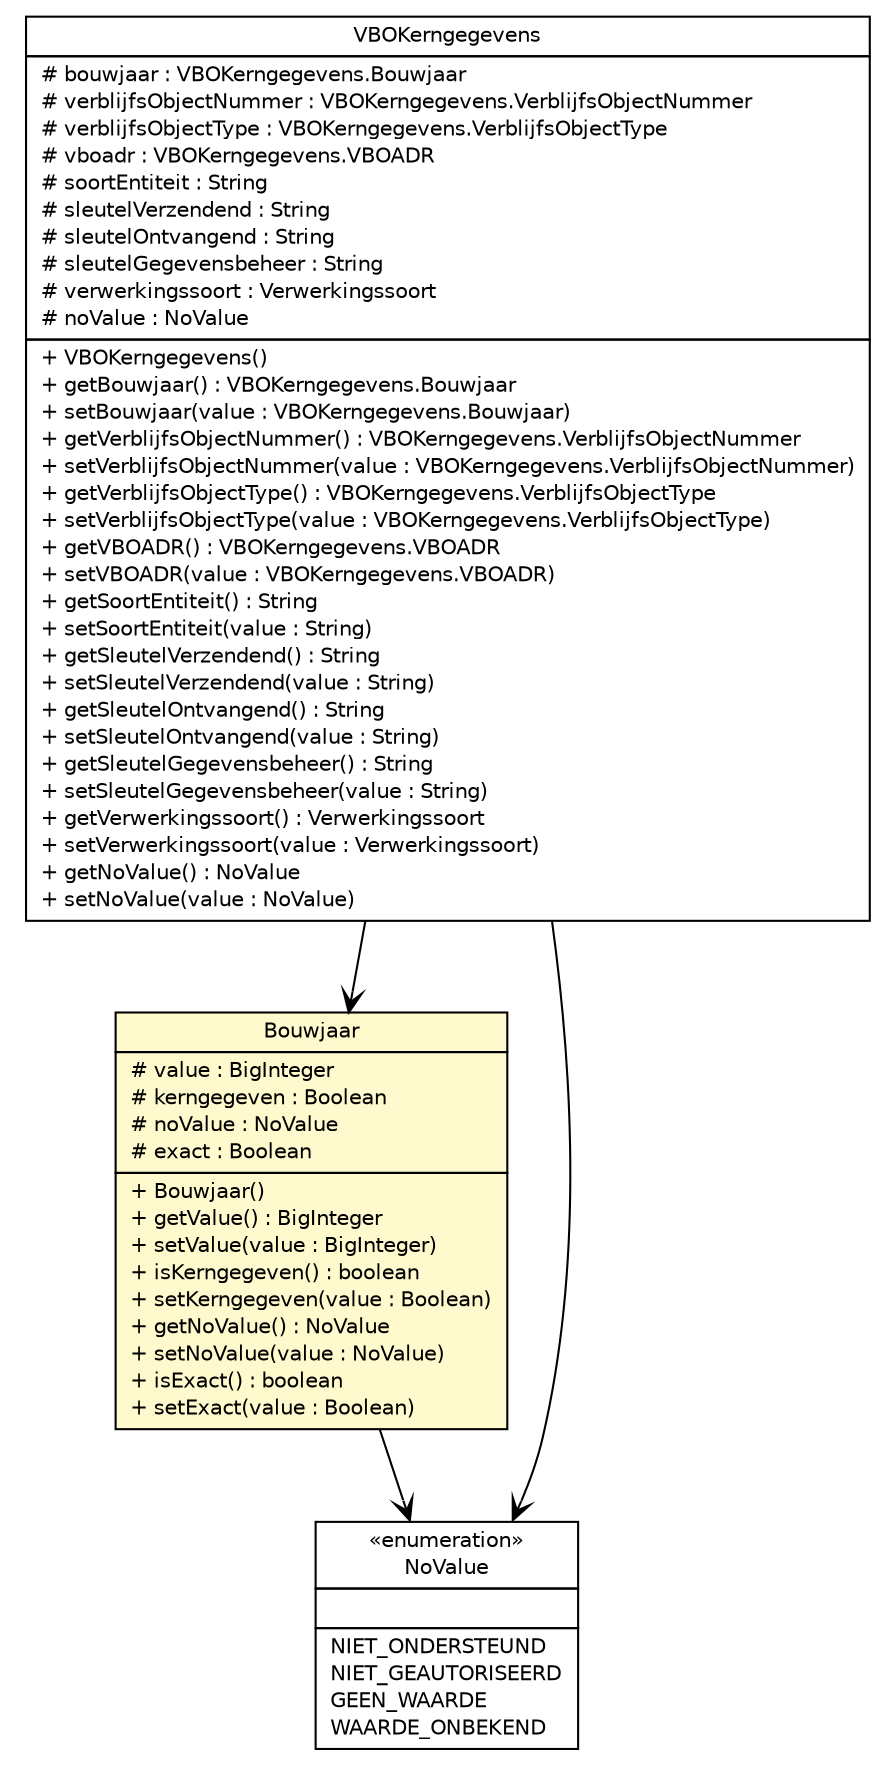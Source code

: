 #!/usr/local/bin/dot
#
# Class diagram 
# Generated by UMLGraph version R5_6-24-gf6e263 (http://www.umlgraph.org/)
#

digraph G {
	edge [fontname="Helvetica",fontsize=10,labelfontname="Helvetica",labelfontsize=10];
	node [fontname="Helvetica",fontsize=10,shape=plaintext];
	nodesep=0.25;
	ranksep=0.5;
	// nl.egem.stuf.sector.bg._0204.VBOKerngegevens
	c228326 [label=<<table title="nl.egem.stuf.sector.bg._0204.VBOKerngegevens" border="0" cellborder="1" cellspacing="0" cellpadding="2" port="p" href="./VBOKerngegevens.html">
		<tr><td><table border="0" cellspacing="0" cellpadding="1">
<tr><td align="center" balign="center"> VBOKerngegevens </td></tr>
		</table></td></tr>
		<tr><td><table border="0" cellspacing="0" cellpadding="1">
<tr><td align="left" balign="left"> # bouwjaar : VBOKerngegevens.Bouwjaar </td></tr>
<tr><td align="left" balign="left"> # verblijfsObjectNummer : VBOKerngegevens.VerblijfsObjectNummer </td></tr>
<tr><td align="left" balign="left"> # verblijfsObjectType : VBOKerngegevens.VerblijfsObjectType </td></tr>
<tr><td align="left" balign="left"> # vboadr : VBOKerngegevens.VBOADR </td></tr>
<tr><td align="left" balign="left"> # soortEntiteit : String </td></tr>
<tr><td align="left" balign="left"> # sleutelVerzendend : String </td></tr>
<tr><td align="left" balign="left"> # sleutelOntvangend : String </td></tr>
<tr><td align="left" balign="left"> # sleutelGegevensbeheer : String </td></tr>
<tr><td align="left" balign="left"> # verwerkingssoort : Verwerkingssoort </td></tr>
<tr><td align="left" balign="left"> # noValue : NoValue </td></tr>
		</table></td></tr>
		<tr><td><table border="0" cellspacing="0" cellpadding="1">
<tr><td align="left" balign="left"> + VBOKerngegevens() </td></tr>
<tr><td align="left" balign="left"> + getBouwjaar() : VBOKerngegevens.Bouwjaar </td></tr>
<tr><td align="left" balign="left"> + setBouwjaar(value : VBOKerngegevens.Bouwjaar) </td></tr>
<tr><td align="left" balign="left"> + getVerblijfsObjectNummer() : VBOKerngegevens.VerblijfsObjectNummer </td></tr>
<tr><td align="left" balign="left"> + setVerblijfsObjectNummer(value : VBOKerngegevens.VerblijfsObjectNummer) </td></tr>
<tr><td align="left" balign="left"> + getVerblijfsObjectType() : VBOKerngegevens.VerblijfsObjectType </td></tr>
<tr><td align="left" balign="left"> + setVerblijfsObjectType(value : VBOKerngegevens.VerblijfsObjectType) </td></tr>
<tr><td align="left" balign="left"> + getVBOADR() : VBOKerngegevens.VBOADR </td></tr>
<tr><td align="left" balign="left"> + setVBOADR(value : VBOKerngegevens.VBOADR) </td></tr>
<tr><td align="left" balign="left"> + getSoortEntiteit() : String </td></tr>
<tr><td align="left" balign="left"> + setSoortEntiteit(value : String) </td></tr>
<tr><td align="left" balign="left"> + getSleutelVerzendend() : String </td></tr>
<tr><td align="left" balign="left"> + setSleutelVerzendend(value : String) </td></tr>
<tr><td align="left" balign="left"> + getSleutelOntvangend() : String </td></tr>
<tr><td align="left" balign="left"> + setSleutelOntvangend(value : String) </td></tr>
<tr><td align="left" balign="left"> + getSleutelGegevensbeheer() : String </td></tr>
<tr><td align="left" balign="left"> + setSleutelGegevensbeheer(value : String) </td></tr>
<tr><td align="left" balign="left"> + getVerwerkingssoort() : Verwerkingssoort </td></tr>
<tr><td align="left" balign="left"> + setVerwerkingssoort(value : Verwerkingssoort) </td></tr>
<tr><td align="left" balign="left"> + getNoValue() : NoValue </td></tr>
<tr><td align="left" balign="left"> + setNoValue(value : NoValue) </td></tr>
		</table></td></tr>
		</table>>, URL="./VBOKerngegevens.html", fontname="Helvetica", fontcolor="black", fontsize=10.0];
	// nl.egem.stuf.sector.bg._0204.VBOKerngegevens.Bouwjaar
	c228327 [label=<<table title="nl.egem.stuf.sector.bg._0204.VBOKerngegevens.Bouwjaar" border="0" cellborder="1" cellspacing="0" cellpadding="2" port="p" bgcolor="lemonChiffon" href="./VBOKerngegevens.Bouwjaar.html">
		<tr><td><table border="0" cellspacing="0" cellpadding="1">
<tr><td align="center" balign="center"> Bouwjaar </td></tr>
		</table></td></tr>
		<tr><td><table border="0" cellspacing="0" cellpadding="1">
<tr><td align="left" balign="left"> # value : BigInteger </td></tr>
<tr><td align="left" balign="left"> # kerngegeven : Boolean </td></tr>
<tr><td align="left" balign="left"> # noValue : NoValue </td></tr>
<tr><td align="left" balign="left"> # exact : Boolean </td></tr>
		</table></td></tr>
		<tr><td><table border="0" cellspacing="0" cellpadding="1">
<tr><td align="left" balign="left"> + Bouwjaar() </td></tr>
<tr><td align="left" balign="left"> + getValue() : BigInteger </td></tr>
<tr><td align="left" balign="left"> + setValue(value : BigInteger) </td></tr>
<tr><td align="left" balign="left"> + isKerngegeven() : boolean </td></tr>
<tr><td align="left" balign="left"> + setKerngegeven(value : Boolean) </td></tr>
<tr><td align="left" balign="left"> + getNoValue() : NoValue </td></tr>
<tr><td align="left" balign="left"> + setNoValue(value : NoValue) </td></tr>
<tr><td align="left" balign="left"> + isExact() : boolean </td></tr>
<tr><td align="left" balign="left"> + setExact(value : Boolean) </td></tr>
		</table></td></tr>
		</table>>, URL="./VBOKerngegevens.Bouwjaar.html", fontname="Helvetica", fontcolor="black", fontsize=10.0];
	// nl.egem.stuf.stuf0204.NoValue
	c228719 [label=<<table title="nl.egem.stuf.stuf0204.NoValue" border="0" cellborder="1" cellspacing="0" cellpadding="2" port="p" href="../../../stuf0204/NoValue.html">
		<tr><td><table border="0" cellspacing="0" cellpadding="1">
<tr><td align="center" balign="center"> &#171;enumeration&#187; </td></tr>
<tr><td align="center" balign="center"> NoValue </td></tr>
		</table></td></tr>
		<tr><td><table border="0" cellspacing="0" cellpadding="1">
<tr><td align="left" balign="left">  </td></tr>
		</table></td></tr>
		<tr><td><table border="0" cellspacing="0" cellpadding="1">
<tr><td align="left" balign="left"> NIET_ONDERSTEUND </td></tr>
<tr><td align="left" balign="left"> NIET_GEAUTORISEERD </td></tr>
<tr><td align="left" balign="left"> GEEN_WAARDE </td></tr>
<tr><td align="left" balign="left"> WAARDE_ONBEKEND </td></tr>
		</table></td></tr>
		</table>>, URL="../../../stuf0204/NoValue.html", fontname="Helvetica", fontcolor="black", fontsize=10.0];
	// nl.egem.stuf.sector.bg._0204.VBOKerngegevens NAVASSOC nl.egem.stuf.sector.bg._0204.VBOKerngegevens.Bouwjaar
	c228326:p -> c228327:p [taillabel="", label="", headlabel="", fontname="Helvetica", fontcolor="black", fontsize=10.0, color="black", arrowhead=open];
	// nl.egem.stuf.sector.bg._0204.VBOKerngegevens NAVASSOC nl.egem.stuf.stuf0204.NoValue
	c228326:p -> c228719:p [taillabel="", label="", headlabel="", fontname="Helvetica", fontcolor="black", fontsize=10.0, color="black", arrowhead=open];
	// nl.egem.stuf.sector.bg._0204.VBOKerngegevens.Bouwjaar NAVASSOC nl.egem.stuf.stuf0204.NoValue
	c228327:p -> c228719:p [taillabel="", label="", headlabel="", fontname="Helvetica", fontcolor="black", fontsize=10.0, color="black", arrowhead=open];
}

